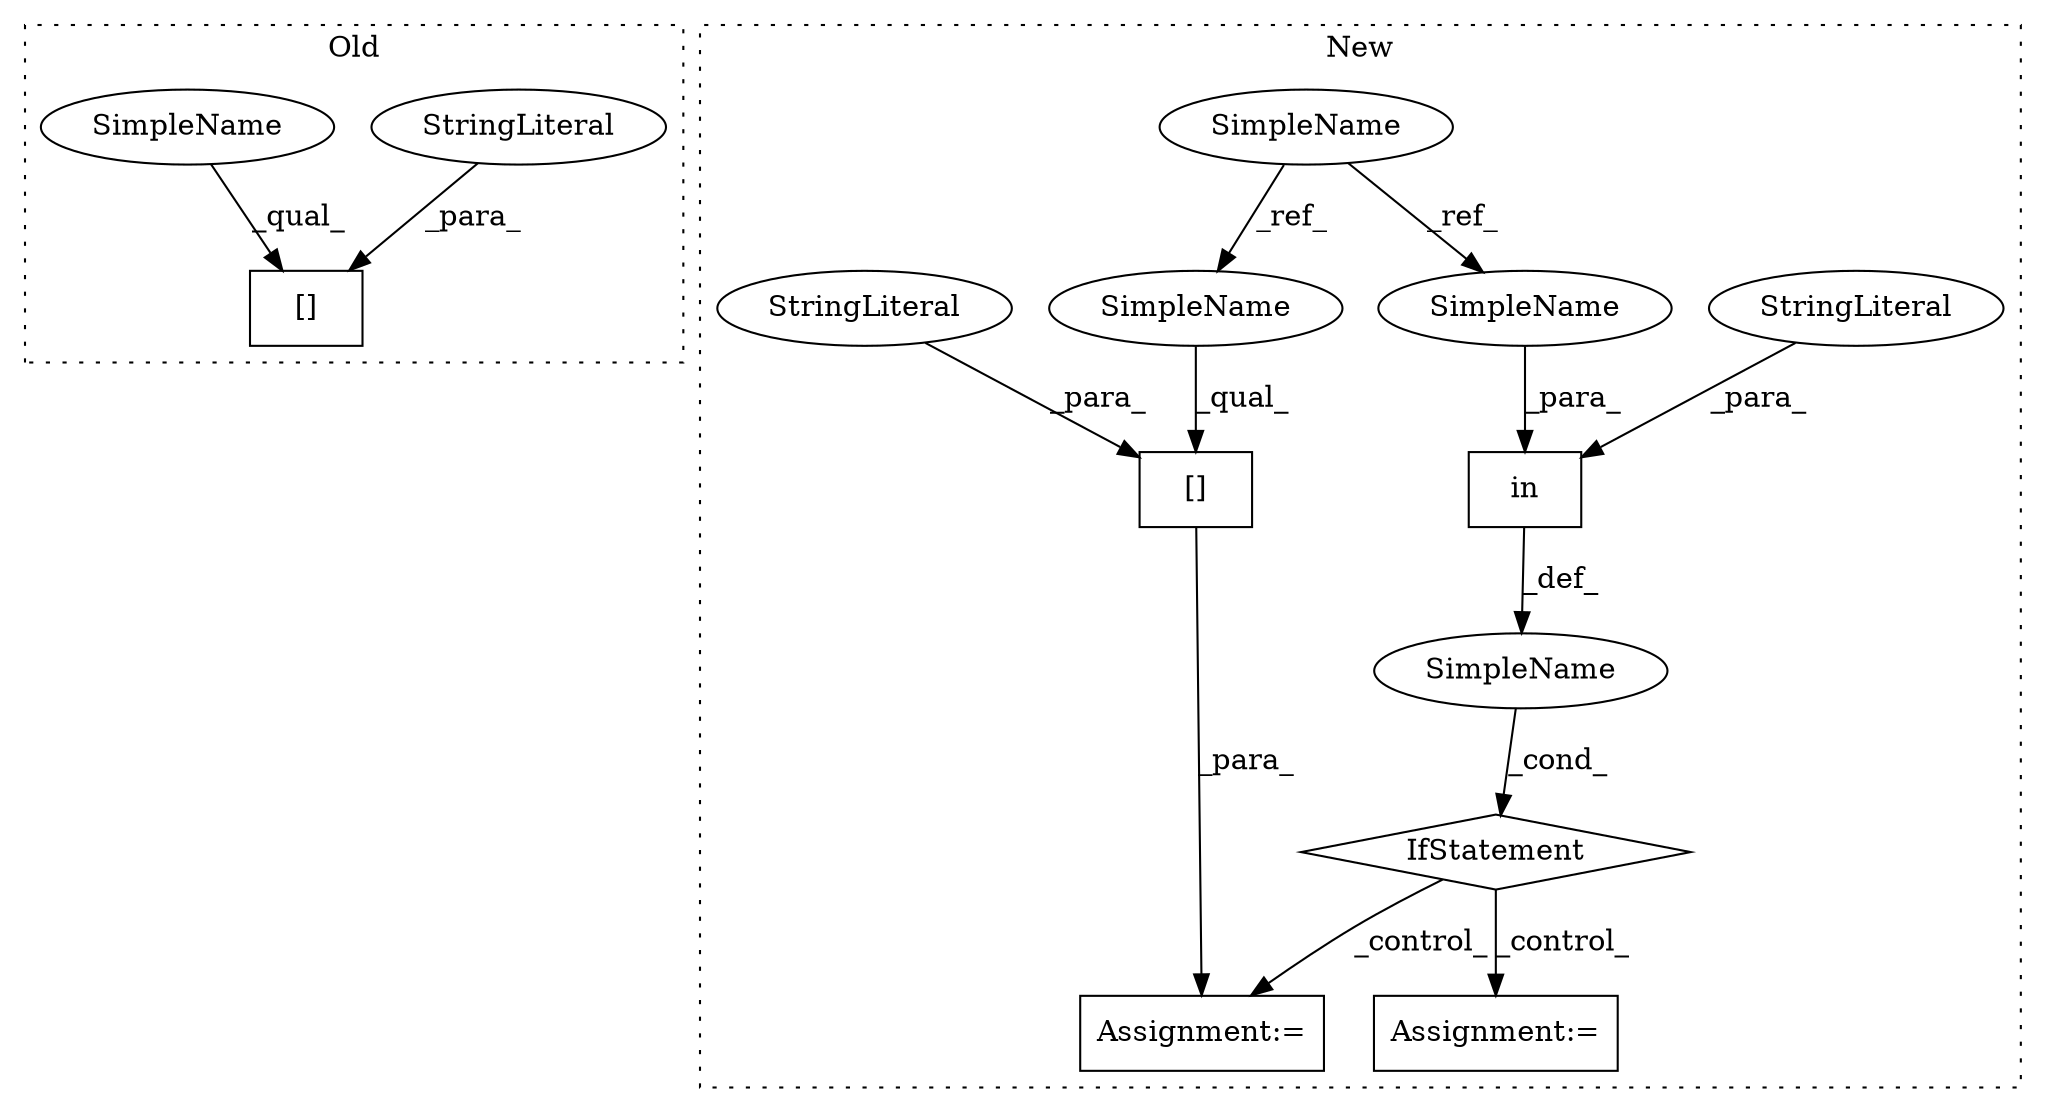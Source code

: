 digraph G {
subgraph cluster0 {
1 [label="[]" a="2" s="2953,2971" l="10,1" shape="box"];
7 [label="StringLiteral" a="45" s="2963" l="8" shape="ellipse"];
14 [label="SimpleName" a="42" s="2953" l="9" shape="ellipse"];
label = "Old";
style="dotted";
}
subgraph cluster1 {
2 [label="in" a="105" s="3100" l="23" shape="box"];
3 [label="IfStatement" a="25" s="3092,3123" l="8,2" shape="diamond"];
4 [label="Assignment:=" a="7" s="3140" l="1" shape="box"];
5 [label="SimpleName" a="42" s="" l="" shape="ellipse"];
6 [label="StringLiteral" a="45" s="3100" l="10" shape="ellipse"];
8 [label="[]" a="2" s="3141,3161" l="10,1" shape="box"];
9 [label="StringLiteral" a="45" s="3151" l="10" shape="ellipse"];
10 [label="Assignment:=" a="7" s="3191" l="1" shape="box"];
11 [label="SimpleName" a="42" s="2424" l="9" shape="ellipse"];
12 [label="SimpleName" a="42" s="3141" l="9" shape="ellipse"];
13 [label="SimpleName" a="42" s="3114" l="9" shape="ellipse"];
label = "New";
style="dotted";
}
2 -> 5 [label="_def_"];
3 -> 10 [label="_control_"];
3 -> 4 [label="_control_"];
5 -> 3 [label="_cond_"];
6 -> 2 [label="_para_"];
7 -> 1 [label="_para_"];
8 -> 4 [label="_para_"];
9 -> 8 [label="_para_"];
11 -> 12 [label="_ref_"];
11 -> 13 [label="_ref_"];
12 -> 8 [label="_qual_"];
13 -> 2 [label="_para_"];
14 -> 1 [label="_qual_"];
}